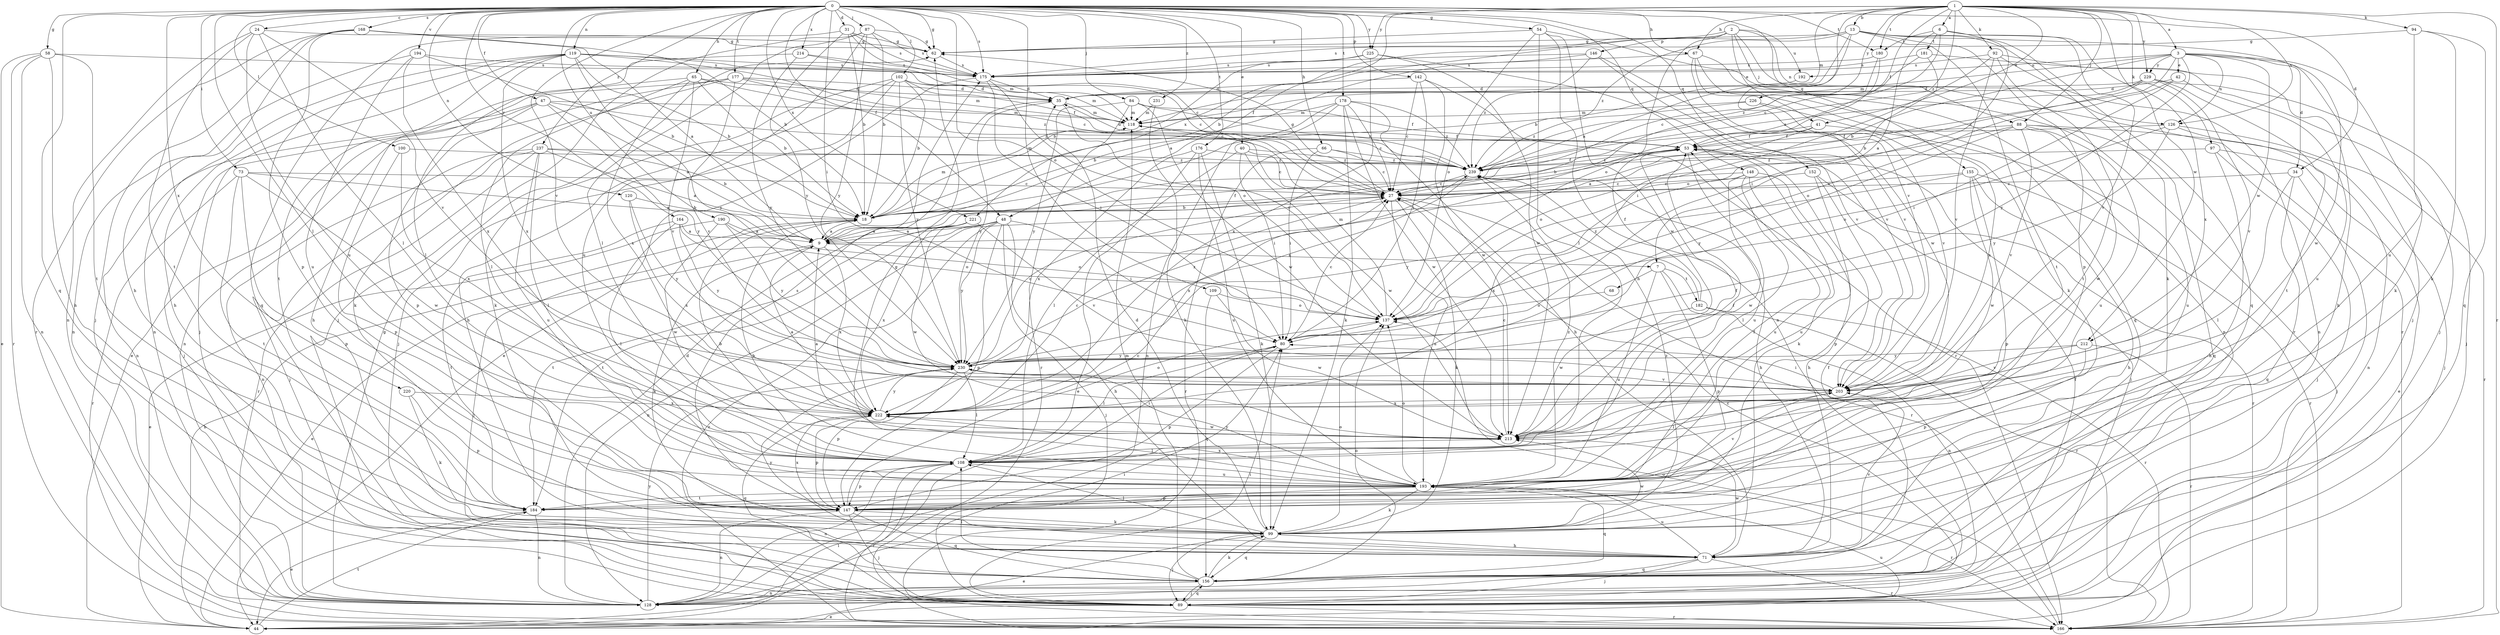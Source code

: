 strict digraph  {
0;
1;
2;
3;
6;
7;
9;
13;
18;
24;
27;
31;
34;
35;
40;
41;
42;
44;
47;
48;
53;
54;
58;
62;
65;
66;
67;
68;
71;
73;
80;
84;
87;
88;
89;
92;
94;
97;
99;
100;
102;
108;
109;
118;
119;
120;
126;
128;
137;
142;
146;
147;
148;
152;
155;
156;
164;
166;
168;
175;
176;
177;
178;
180;
181;
182;
184;
190;
192;
193;
194;
203;
212;
213;
214;
220;
221;
222;
225;
226;
229;
230;
231;
237;
239;
0 -> 24  [label=c];
0 -> 31  [label=d];
0 -> 34  [label=d];
0 -> 40  [label=e];
0 -> 47  [label=f];
0 -> 48  [label=f];
0 -> 54  [label=g];
0 -> 58  [label=g];
0 -> 62  [label=g];
0 -> 65  [label=h];
0 -> 66  [label=h];
0 -> 67  [label=h];
0 -> 73  [label=i];
0 -> 80  [label=i];
0 -> 84  [label=j];
0 -> 87  [label=j];
0 -> 100  [label=l];
0 -> 102  [label=l];
0 -> 108  [label=l];
0 -> 109  [label=m];
0 -> 119  [label=n];
0 -> 120  [label=n];
0 -> 137  [label=o];
0 -> 142  [label=p];
0 -> 148  [label=q];
0 -> 152  [label=q];
0 -> 155  [label=q];
0 -> 156  [label=q];
0 -> 164  [label=r];
0 -> 168  [label=s];
0 -> 175  [label=s];
0 -> 176  [label=t];
0 -> 177  [label=t];
0 -> 178  [label=t];
0 -> 180  [label=t];
0 -> 190  [label=u];
0 -> 194  [label=v];
0 -> 203  [label=v];
0 -> 214  [label=x];
0 -> 220  [label=x];
0 -> 221  [label=x];
0 -> 225  [label=y];
0 -> 231  [label=z];
0 -> 237  [label=z];
1 -> 3  [label=a];
1 -> 6  [label=a];
1 -> 13  [label=b];
1 -> 41  [label=e];
1 -> 48  [label=f];
1 -> 53  [label=f];
1 -> 67  [label=h];
1 -> 88  [label=j];
1 -> 92  [label=k];
1 -> 94  [label=k];
1 -> 97  [label=k];
1 -> 118  [label=m];
1 -> 126  [label=n];
1 -> 166  [label=r];
1 -> 180  [label=t];
1 -> 203  [label=v];
1 -> 212  [label=w];
1 -> 225  [label=y];
1 -> 226  [label=y];
1 -> 229  [label=y];
1 -> 239  [label=z];
2 -> 18  [label=b];
2 -> 41  [label=e];
2 -> 88  [label=j];
2 -> 126  [label=n];
2 -> 137  [label=o];
2 -> 146  [label=p];
2 -> 166  [label=r];
2 -> 192  [label=u];
2 -> 221  [label=x];
3 -> 18  [label=b];
3 -> 27  [label=c];
3 -> 34  [label=d];
3 -> 42  [label=e];
3 -> 99  [label=k];
3 -> 118  [label=m];
3 -> 126  [label=n];
3 -> 192  [label=u];
3 -> 212  [label=w];
3 -> 213  [label=w];
3 -> 229  [label=y];
3 -> 230  [label=y];
6 -> 7  [label=a];
6 -> 27  [label=c];
6 -> 80  [label=i];
6 -> 180  [label=t];
6 -> 181  [label=t];
6 -> 203  [label=v];
6 -> 222  [label=x];
7 -> 68  [label=h];
7 -> 147  [label=p];
7 -> 166  [label=r];
7 -> 182  [label=t];
7 -> 193  [label=u];
9 -> 7  [label=a];
9 -> 44  [label=e];
9 -> 53  [label=f];
9 -> 99  [label=k];
9 -> 222  [label=x];
13 -> 9  [label=a];
13 -> 18  [label=b];
13 -> 62  [label=g];
13 -> 89  [label=j];
13 -> 99  [label=k];
13 -> 147  [label=p];
13 -> 156  [label=q];
13 -> 175  [label=s];
13 -> 184  [label=t];
13 -> 239  [label=z];
18 -> 9  [label=a];
18 -> 89  [label=j];
18 -> 118  [label=m];
24 -> 62  [label=g];
24 -> 108  [label=l];
24 -> 128  [label=n];
24 -> 184  [label=t];
24 -> 193  [label=u];
24 -> 203  [label=v];
27 -> 18  [label=b];
27 -> 62  [label=g];
27 -> 99  [label=k];
27 -> 166  [label=r];
27 -> 193  [label=u];
31 -> 18  [label=b];
31 -> 27  [label=c];
31 -> 62  [label=g];
31 -> 156  [label=q];
31 -> 175  [label=s];
31 -> 230  [label=y];
34 -> 27  [label=c];
34 -> 89  [label=j];
34 -> 108  [label=l];
34 -> 156  [label=q];
35 -> 118  [label=m];
35 -> 137  [label=o];
35 -> 230  [label=y];
40 -> 27  [label=c];
40 -> 80  [label=i];
40 -> 108  [label=l];
40 -> 213  [label=w];
40 -> 239  [label=z];
41 -> 18  [label=b];
41 -> 53  [label=f];
41 -> 137  [label=o];
41 -> 193  [label=u];
42 -> 35  [label=d];
42 -> 80  [label=i];
42 -> 137  [label=o];
42 -> 193  [label=u];
44 -> 18  [label=b];
44 -> 108  [label=l];
44 -> 184  [label=t];
44 -> 193  [label=u];
47 -> 9  [label=a];
47 -> 89  [label=j];
47 -> 118  [label=m];
47 -> 128  [label=n];
47 -> 147  [label=p];
47 -> 230  [label=y];
47 -> 239  [label=z];
48 -> 9  [label=a];
48 -> 71  [label=h];
48 -> 80  [label=i];
48 -> 89  [label=j];
48 -> 128  [label=n];
48 -> 147  [label=p];
48 -> 166  [label=r];
48 -> 184  [label=t];
48 -> 230  [label=y];
53 -> 35  [label=d];
53 -> 89  [label=j];
53 -> 99  [label=k];
53 -> 193  [label=u];
53 -> 239  [label=z];
54 -> 62  [label=g];
54 -> 108  [label=l];
54 -> 128  [label=n];
54 -> 137  [label=o];
54 -> 166  [label=r];
54 -> 213  [label=w];
58 -> 44  [label=e];
58 -> 71  [label=h];
58 -> 128  [label=n];
58 -> 166  [label=r];
58 -> 175  [label=s];
58 -> 184  [label=t];
62 -> 175  [label=s];
65 -> 18  [label=b];
65 -> 35  [label=d];
65 -> 71  [label=h];
65 -> 108  [label=l];
65 -> 203  [label=v];
65 -> 222  [label=x];
65 -> 239  [label=z];
66 -> 27  [label=c];
66 -> 80  [label=i];
66 -> 166  [label=r];
66 -> 239  [label=z];
67 -> 99  [label=k];
67 -> 128  [label=n];
67 -> 156  [label=q];
67 -> 175  [label=s];
67 -> 203  [label=v];
68 -> 137  [label=o];
71 -> 89  [label=j];
71 -> 156  [label=q];
71 -> 166  [label=r];
71 -> 193  [label=u];
71 -> 203  [label=v];
71 -> 213  [label=w];
71 -> 230  [label=y];
73 -> 9  [label=a];
73 -> 27  [label=c];
73 -> 147  [label=p];
73 -> 166  [label=r];
73 -> 184  [label=t];
73 -> 213  [label=w];
80 -> 27  [label=c];
80 -> 108  [label=l];
80 -> 147  [label=p];
80 -> 230  [label=y];
84 -> 53  [label=f];
84 -> 118  [label=m];
84 -> 166  [label=r];
84 -> 213  [label=w];
84 -> 230  [label=y];
84 -> 239  [label=z];
87 -> 18  [label=b];
87 -> 62  [label=g];
87 -> 89  [label=j];
87 -> 108  [label=l];
87 -> 175  [label=s];
87 -> 193  [label=u];
87 -> 230  [label=y];
88 -> 9  [label=a];
88 -> 53  [label=f];
88 -> 89  [label=j];
88 -> 156  [label=q];
88 -> 193  [label=u];
88 -> 203  [label=v];
88 -> 213  [label=w];
88 -> 230  [label=y];
89 -> 27  [label=c];
89 -> 44  [label=e];
89 -> 80  [label=i];
89 -> 156  [label=q];
89 -> 166  [label=r];
92 -> 80  [label=i];
92 -> 89  [label=j];
92 -> 128  [label=n];
92 -> 175  [label=s];
92 -> 184  [label=t];
92 -> 203  [label=v];
94 -> 62  [label=g];
94 -> 99  [label=k];
94 -> 156  [label=q];
94 -> 193  [label=u];
97 -> 44  [label=e];
97 -> 71  [label=h];
97 -> 89  [label=j];
97 -> 239  [label=z];
99 -> 35  [label=d];
99 -> 44  [label=e];
99 -> 71  [label=h];
99 -> 89  [label=j];
99 -> 108  [label=l];
99 -> 137  [label=o];
99 -> 156  [label=q];
99 -> 213  [label=w];
99 -> 239  [label=z];
100 -> 147  [label=p];
100 -> 222  [label=x];
100 -> 239  [label=z];
102 -> 18  [label=b];
102 -> 35  [label=d];
102 -> 53  [label=f];
102 -> 71  [label=h];
102 -> 89  [label=j];
102 -> 99  [label=k];
102 -> 118  [label=m];
102 -> 230  [label=y];
108 -> 18  [label=b];
108 -> 53  [label=f];
108 -> 80  [label=i];
108 -> 128  [label=n];
108 -> 147  [label=p];
108 -> 166  [label=r];
108 -> 193  [label=u];
109 -> 137  [label=o];
109 -> 156  [label=q];
109 -> 213  [label=w];
118 -> 53  [label=f];
119 -> 18  [label=b];
119 -> 27  [label=c];
119 -> 71  [label=h];
119 -> 89  [label=j];
119 -> 118  [label=m];
119 -> 128  [label=n];
119 -> 175  [label=s];
119 -> 184  [label=t];
119 -> 222  [label=x];
119 -> 230  [label=y];
120 -> 18  [label=b];
120 -> 222  [label=x];
120 -> 230  [label=y];
126 -> 53  [label=f];
126 -> 128  [label=n];
126 -> 137  [label=o];
126 -> 166  [label=r];
126 -> 230  [label=y];
128 -> 35  [label=d];
128 -> 53  [label=f];
128 -> 62  [label=g];
128 -> 80  [label=i];
128 -> 230  [label=y];
137 -> 80  [label=i];
137 -> 118  [label=m];
142 -> 27  [label=c];
142 -> 35  [label=d];
142 -> 80  [label=i];
142 -> 166  [label=r];
142 -> 213  [label=w];
146 -> 9  [label=a];
146 -> 175  [label=s];
146 -> 203  [label=v];
146 -> 213  [label=w];
146 -> 239  [label=z];
147 -> 27  [label=c];
147 -> 89  [label=j];
147 -> 99  [label=k];
147 -> 128  [label=n];
147 -> 156  [label=q];
147 -> 175  [label=s];
147 -> 222  [label=x];
148 -> 27  [label=c];
148 -> 71  [label=h];
148 -> 108  [label=l];
148 -> 193  [label=u];
148 -> 213  [label=w];
148 -> 222  [label=x];
152 -> 27  [label=c];
152 -> 147  [label=p];
152 -> 166  [label=r];
152 -> 193  [label=u];
155 -> 27  [label=c];
155 -> 71  [label=h];
155 -> 147  [label=p];
155 -> 166  [label=r];
155 -> 213  [label=w];
155 -> 230  [label=y];
156 -> 53  [label=f];
156 -> 89  [label=j];
156 -> 99  [label=k];
156 -> 108  [label=l];
156 -> 118  [label=m];
156 -> 128  [label=n];
156 -> 137  [label=o];
164 -> 9  [label=a];
164 -> 108  [label=l];
164 -> 137  [label=o];
164 -> 184  [label=t];
164 -> 230  [label=y];
166 -> 137  [label=o];
168 -> 9  [label=a];
168 -> 18  [label=b];
168 -> 62  [label=g];
168 -> 71  [label=h];
168 -> 89  [label=j];
168 -> 147  [label=p];
168 -> 166  [label=r];
175 -> 35  [label=d];
175 -> 44  [label=e];
175 -> 80  [label=i];
175 -> 137  [label=o];
176 -> 44  [label=e];
176 -> 99  [label=k];
176 -> 193  [label=u];
176 -> 222  [label=x];
176 -> 239  [label=z];
177 -> 27  [label=c];
177 -> 35  [label=d];
177 -> 44  [label=e];
177 -> 99  [label=k];
177 -> 118  [label=m];
177 -> 128  [label=n];
177 -> 203  [label=v];
178 -> 18  [label=b];
178 -> 27  [label=c];
178 -> 71  [label=h];
178 -> 99  [label=k];
178 -> 118  [label=m];
178 -> 128  [label=n];
178 -> 213  [label=w];
178 -> 239  [label=z];
180 -> 9  [label=a];
180 -> 27  [label=c];
180 -> 175  [label=s];
181 -> 71  [label=h];
181 -> 137  [label=o];
181 -> 175  [label=s];
181 -> 239  [label=z];
182 -> 53  [label=f];
182 -> 128  [label=n];
182 -> 166  [label=r];
182 -> 213  [label=w];
182 -> 239  [label=z];
184 -> 44  [label=e];
184 -> 53  [label=f];
184 -> 128  [label=n];
190 -> 9  [label=a];
190 -> 44  [label=e];
190 -> 137  [label=o];
190 -> 213  [label=w];
190 -> 230  [label=y];
192 -> 35  [label=d];
193 -> 18  [label=b];
193 -> 62  [label=g];
193 -> 99  [label=k];
193 -> 137  [label=o];
193 -> 147  [label=p];
193 -> 156  [label=q];
193 -> 166  [label=r];
193 -> 184  [label=t];
193 -> 203  [label=v];
193 -> 222  [label=x];
193 -> 230  [label=y];
193 -> 239  [label=z];
194 -> 18  [label=b];
194 -> 128  [label=n];
194 -> 175  [label=s];
194 -> 193  [label=u];
194 -> 222  [label=x];
203 -> 80  [label=i];
203 -> 108  [label=l];
203 -> 222  [label=x];
212 -> 147  [label=p];
212 -> 166  [label=r];
212 -> 203  [label=v];
212 -> 230  [label=y];
213 -> 9  [label=a];
213 -> 27  [label=c];
213 -> 53  [label=f];
213 -> 108  [label=l];
214 -> 27  [label=c];
214 -> 108  [label=l];
214 -> 175  [label=s];
214 -> 230  [label=y];
220 -> 99  [label=k];
220 -> 147  [label=p];
220 -> 222  [label=x];
221 -> 9  [label=a];
221 -> 184  [label=t];
221 -> 203  [label=v];
221 -> 213  [label=w];
221 -> 222  [label=x];
222 -> 9  [label=a];
222 -> 27  [label=c];
222 -> 137  [label=o];
222 -> 147  [label=p];
222 -> 156  [label=q];
222 -> 213  [label=w];
222 -> 230  [label=y];
225 -> 18  [label=b];
225 -> 175  [label=s];
225 -> 203  [label=v];
225 -> 213  [label=w];
225 -> 222  [label=x];
226 -> 118  [label=m];
226 -> 203  [label=v];
226 -> 222  [label=x];
226 -> 239  [label=z];
229 -> 18  [label=b];
229 -> 35  [label=d];
229 -> 89  [label=j];
229 -> 184  [label=t];
229 -> 203  [label=v];
229 -> 239  [label=z];
230 -> 27  [label=c];
230 -> 108  [label=l];
230 -> 147  [label=p];
230 -> 203  [label=v];
230 -> 239  [label=z];
231 -> 99  [label=k];
231 -> 118  [label=m];
237 -> 9  [label=a];
237 -> 18  [label=b];
237 -> 89  [label=j];
237 -> 108  [label=l];
237 -> 128  [label=n];
237 -> 166  [label=r];
237 -> 193  [label=u];
237 -> 239  [label=z];
239 -> 27  [label=c];
239 -> 53  [label=f];
239 -> 71  [label=h];
239 -> 222  [label=x];
}
